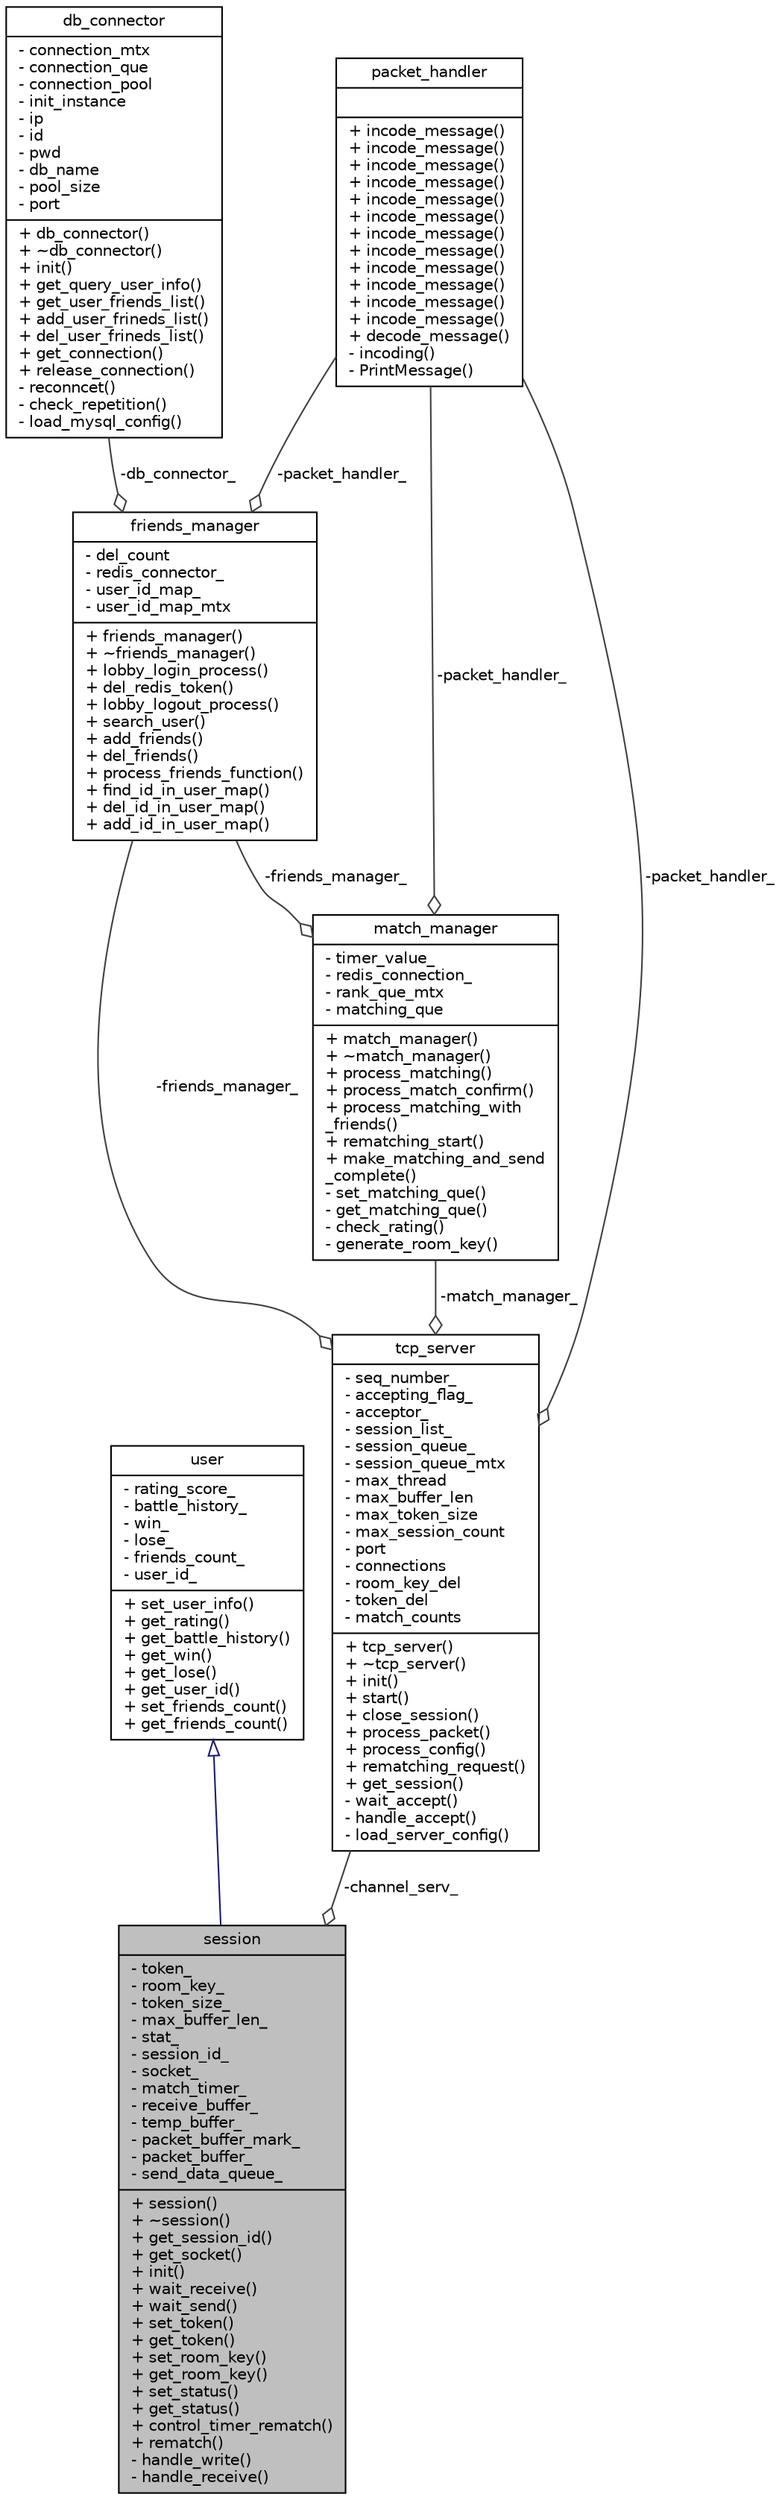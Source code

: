 digraph "session"
{
  edge [fontname="Helvetica",fontsize="10",labelfontname="Helvetica",labelfontsize="10"];
  node [fontname="Helvetica",fontsize="10",shape=record];
  Node2 [label="{session\n|- token_\l- room_key_\l- token_size_\l- max_buffer_len_\l- stat_\l- session_id_\l- socket_\l- match_timer_\l- receive_buffer_\l- temp_buffer_\l- packet_buffer_mark_\l- packet_buffer_\l- send_data_queue_\l|+ session()\l+ ~session()\l+ get_session_id()\l+ get_socket()\l+ init()\l+ wait_receive()\l+ wait_send()\l+ set_token()\l+ get_token()\l+ set_room_key()\l+ get_room_key()\l+ set_status()\l+ get_status()\l+ control_timer_rematch()\l+ rematch()\l- handle_write()\l- handle_receive()\l}",height=0.2,width=0.4,color="black", fillcolor="grey75", style="filled", fontcolor="black"];
  Node3 -> Node2 [dir="back",color="midnightblue",fontsize="10",style="solid",arrowtail="onormal",fontname="Helvetica"];
  Node3 [label="{user\n|- rating_score_\l- battle_history_\l- win_\l- lose_\l- friends_count_\l- user_id_\l|+ set_user_info()\l+ get_rating()\l+ get_battle_history()\l+ get_win()\l+ get_lose()\l+ get_user_id()\l+ set_friends_count()\l+ get_friends_count()\l}",height=0.2,width=0.4,color="black", fillcolor="white", style="filled",URL="$classuser.html"];
  Node4 -> Node2 [color="grey25",fontsize="10",style="solid",label=" -channel_serv_" ,arrowhead="odiamond",fontname="Helvetica"];
  Node4 [label="{tcp_server\n|- seq_number_\l- accepting_flag_\l- acceptor_\l- session_list_\l- session_queue_\l- session_queue_mtx\l- max_thread\l- max_buffer_len\l- max_token_size\l- max_session_count\l- port\l- connections\l- room_key_del\l- token_del\l- match_counts\l|+ tcp_server()\l+ ~tcp_server()\l+ init()\l+ start()\l+ close_session()\l+ process_packet()\l+ process_config()\l+ rematching_request()\l+ get_session()\l- wait_accept()\l- handle_accept()\l- load_server_config()\l}",height=0.2,width=0.4,color="black", fillcolor="white", style="filled",URL="$classtcp__server.html"];
  Node5 -> Node4 [color="grey25",fontsize="10",style="solid",label=" -friends_manager_" ,arrowhead="odiamond",fontname="Helvetica"];
  Node5 [label="{friends_manager\n|- del_count\l- redis_connector_\l- user_id_map_\l- user_id_map_mtx\l|+ friends_manager()\l+ ~friends_manager()\l+ lobby_login_process()\l+ del_redis_token()\l+ lobby_logout_process()\l+ search_user()\l+ add_friends()\l+ del_friends()\l+ process_friends_function()\l+ find_id_in_user_map()\l+ del_id_in_user_map()\l+ add_id_in_user_map()\l}",height=0.2,width=0.4,color="black", fillcolor="white", style="filled",URL="$classfriends__manager.html"];
  Node6 -> Node5 [color="grey25",fontsize="10",style="solid",label=" -packet_handler_" ,arrowhead="odiamond",fontname="Helvetica"];
  Node6 [label="{packet_handler\n||+ incode_message()\l+ incode_message()\l+ incode_message()\l+ incode_message()\l+ incode_message()\l+ incode_message()\l+ incode_message()\l+ incode_message()\l+ incode_message()\l+ incode_message()\l+ incode_message()\l+ incode_message()\l+ decode_message()\l- incoding()\l- PrintMessage()\l}",height=0.2,width=0.4,color="black", fillcolor="white", style="filled",URL="$classpacket__handler.html"];
  Node7 -> Node5 [color="grey25",fontsize="10",style="solid",label=" -db_connector_" ,arrowhead="odiamond",fontname="Helvetica"];
  Node7 [label="{db_connector\n|- connection_mtx\l- connection_que\l- connection_pool\l- init_instance\l- ip\l- id\l- pwd\l- db_name\l- pool_size\l- port\l|+ db_connector()\l+ ~db_connector()\l+ init()\l+ get_query_user_info()\l+ get_user_friends_list()\l+ add_user_frineds_list()\l+ del_user_frineds_list()\l+ get_connection()\l+ release_connection()\l- reconncet()\l- check_repetition()\l- load_mysql_config()\l}",height=0.2,width=0.4,color="black", fillcolor="white", style="filled",URL="$classdb__connector.html"];
  Node8 -> Node4 [color="grey25",fontsize="10",style="solid",label=" -match_manager_" ,arrowhead="odiamond",fontname="Helvetica"];
  Node8 [label="{match_manager\n|- timer_value_\l- redis_connection_\l- rank_que_mtx\l- matching_que\l|+ match_manager()\l+ ~match_manager()\l+ process_matching()\l+ process_match_confirm()\l+ process_matching_with\l_friends()\l+ rematching_start()\l+ make_matching_and_send\l_complete()\l- set_matching_que()\l- get_matching_que()\l- check_rating()\l- generate_room_key()\l}",height=0.2,width=0.4,color="black", fillcolor="white", style="filled",URL="$classmatch__manager.html"];
  Node5 -> Node8 [color="grey25",fontsize="10",style="solid",label=" -friends_manager_" ,arrowhead="odiamond",fontname="Helvetica"];
  Node6 -> Node8 [color="grey25",fontsize="10",style="solid",label=" -packet_handler_" ,arrowhead="odiamond",fontname="Helvetica"];
  Node6 -> Node4 [color="grey25",fontsize="10",style="solid",label=" -packet_handler_" ,arrowhead="odiamond",fontname="Helvetica"];
}
